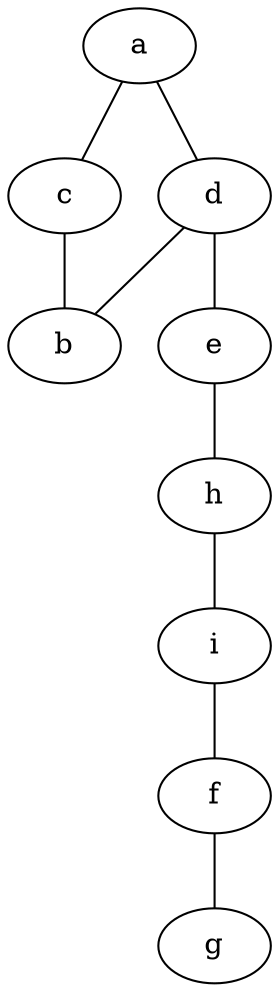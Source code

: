 strict graph cidades{
	"a" -- "c"
	"a" -- "d"
	"c" -- "b" 
	"d" -- "b"
    "d" -- "e"  
    "e" -- "h"
    "h" -- "i"
    "i" -- "f"
    "f" -- "g"
}